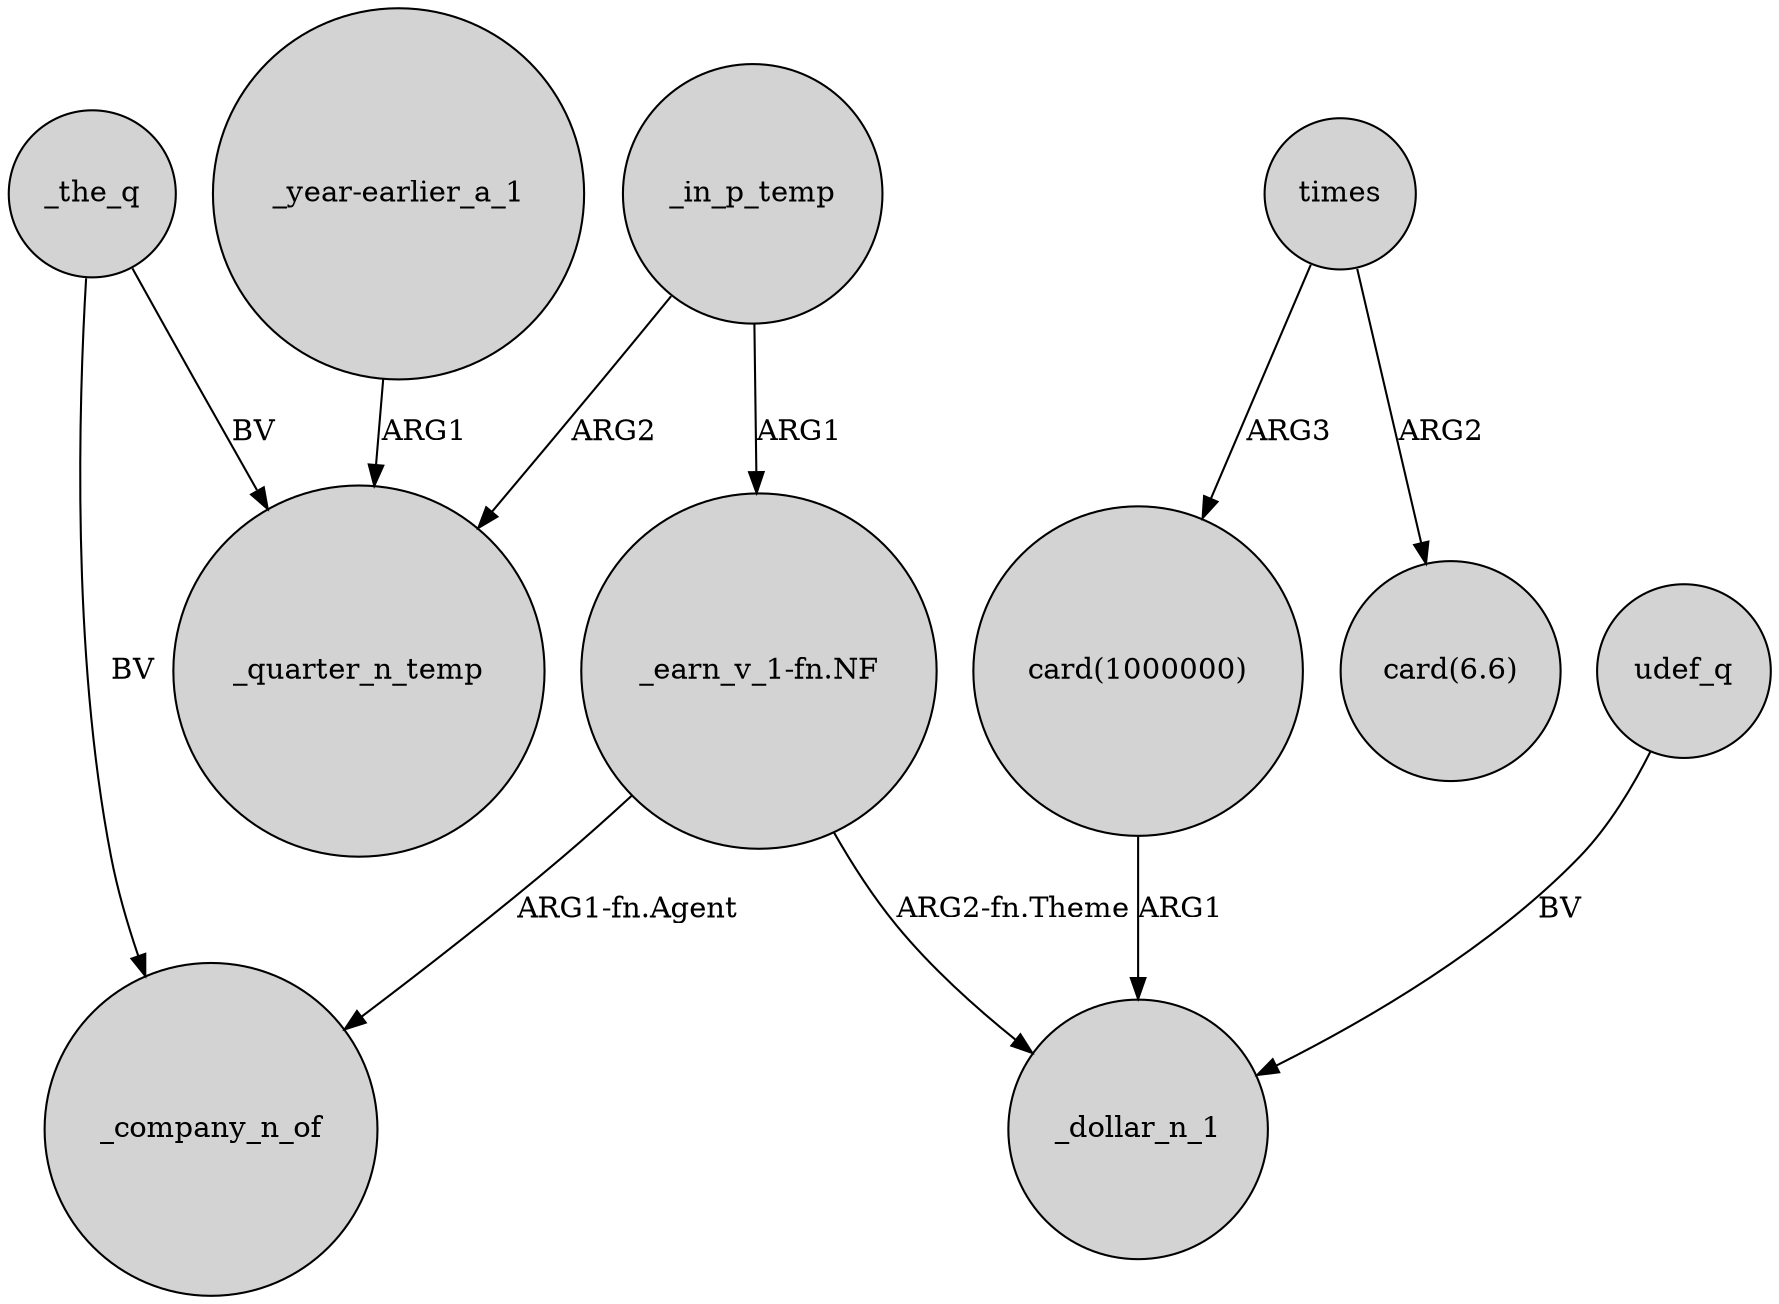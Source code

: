 digraph {
	node [shape=circle style=filled]
	_the_q -> _quarter_n_temp [label=BV]
	"_earn_v_1-fn.NF" -> _company_n_of [label="ARG1-fn.Agent"]
	"card(1000000)" -> _dollar_n_1 [label=ARG1]
	"_year-earlier_a_1" -> _quarter_n_temp [label=ARG1]
	times -> "card(1000000)" [label=ARG3]
	times -> "card(6.6)" [label=ARG2]
	_the_q -> _company_n_of [label=BV]
	_in_p_temp -> _quarter_n_temp [label=ARG2]
	"_earn_v_1-fn.NF" -> _dollar_n_1 [label="ARG2-fn.Theme"]
	udef_q -> _dollar_n_1 [label=BV]
	_in_p_temp -> "_earn_v_1-fn.NF" [label=ARG1]
}

